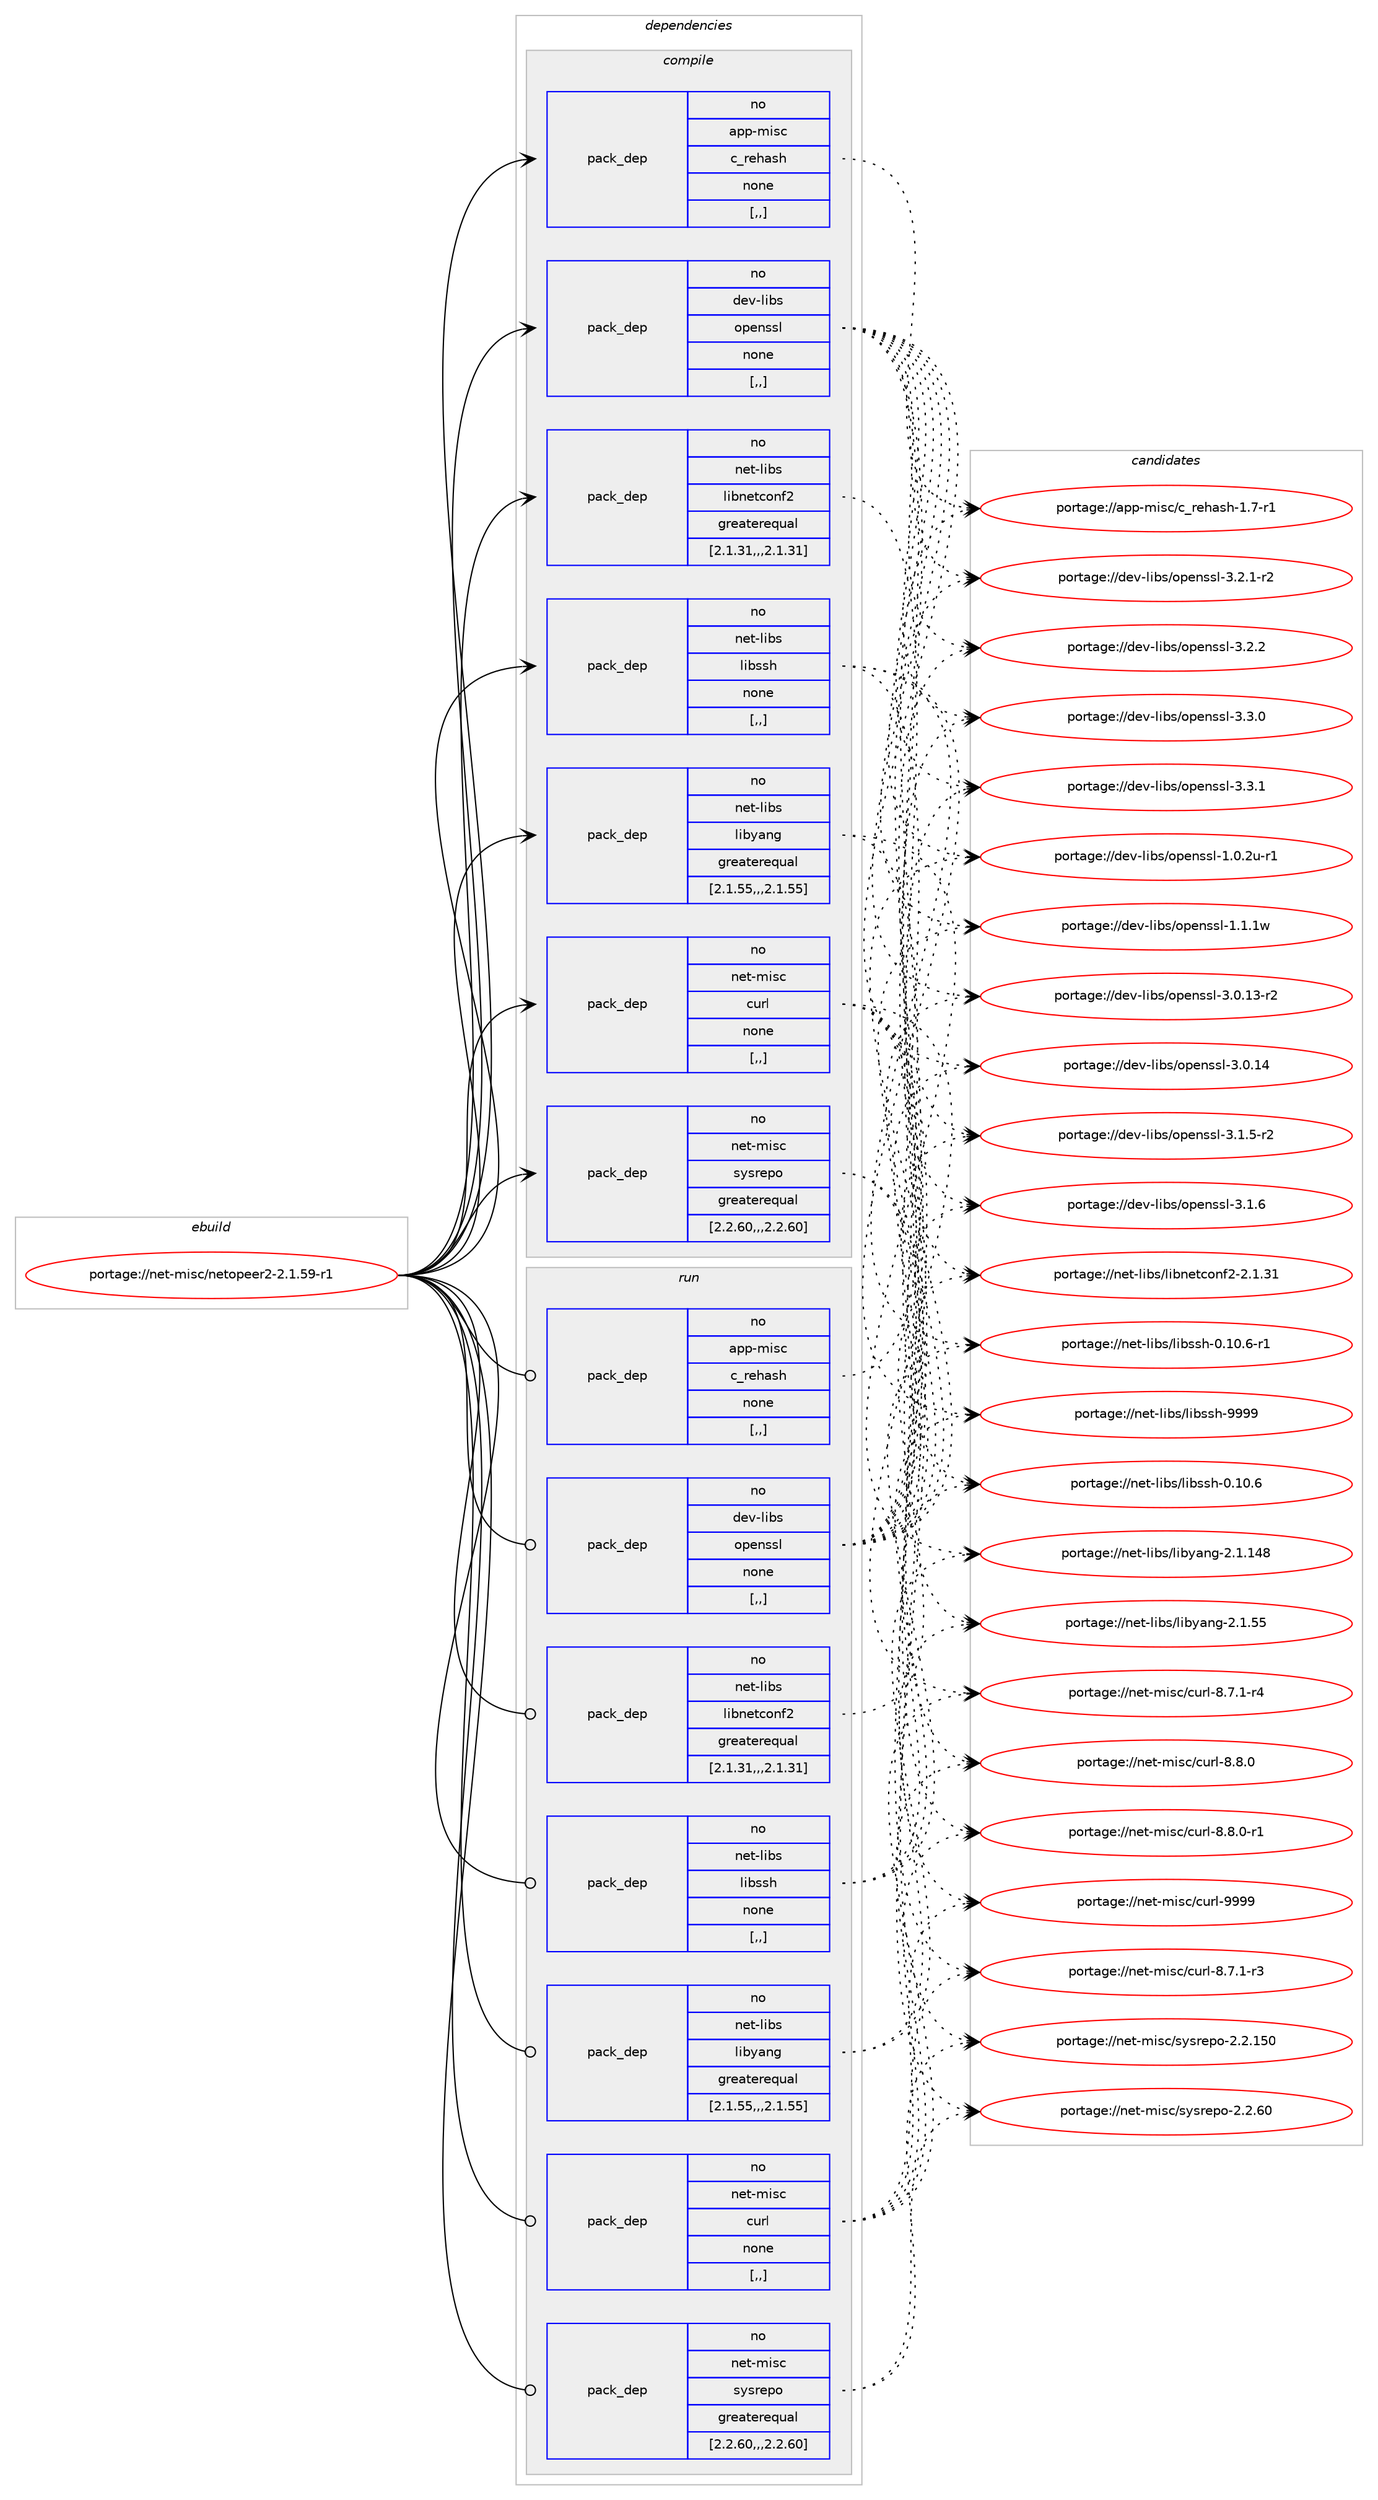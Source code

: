 digraph prolog {

# *************
# Graph options
# *************

newrank=true;
concentrate=true;
compound=true;
graph [rankdir=LR,fontname=Helvetica,fontsize=10,ranksep=1.5];#, ranksep=2.5, nodesep=0.2];
edge  [arrowhead=vee];
node  [fontname=Helvetica,fontsize=10];

# **********
# The ebuild
# **********

subgraph cluster_leftcol {
color=gray;
rank=same;
label=<<i>ebuild</i>>;
id [label="portage://net-misc/netopeer2-2.1.59-r1", color=red, width=4, href="../net-misc/netopeer2-2.1.59-r1.svg"];
}

# ****************
# The dependencies
# ****************

subgraph cluster_midcol {
color=gray;
label=<<i>dependencies</i>>;
subgraph cluster_compile {
fillcolor="#eeeeee";
style=filled;
label=<<i>compile</i>>;
subgraph pack265406 {
dependency363653 [label=<<TABLE BORDER="0" CELLBORDER="1" CELLSPACING="0" CELLPADDING="4" WIDTH="220"><TR><TD ROWSPAN="6" CELLPADDING="30">pack_dep</TD></TR><TR><TD WIDTH="110">no</TD></TR><TR><TD>app-misc</TD></TR><TR><TD>c_rehash</TD></TR><TR><TD>none</TD></TR><TR><TD>[,,]</TD></TR></TABLE>>, shape=none, color=blue];
}
id:e -> dependency363653:w [weight=20,style="solid",arrowhead="vee"];
subgraph pack265407 {
dependency363654 [label=<<TABLE BORDER="0" CELLBORDER="1" CELLSPACING="0" CELLPADDING="4" WIDTH="220"><TR><TD ROWSPAN="6" CELLPADDING="30">pack_dep</TD></TR><TR><TD WIDTH="110">no</TD></TR><TR><TD>dev-libs</TD></TR><TR><TD>openssl</TD></TR><TR><TD>none</TD></TR><TR><TD>[,,]</TD></TR></TABLE>>, shape=none, color=blue];
}
id:e -> dependency363654:w [weight=20,style="solid",arrowhead="vee"];
subgraph pack265408 {
dependency363655 [label=<<TABLE BORDER="0" CELLBORDER="1" CELLSPACING="0" CELLPADDING="4" WIDTH="220"><TR><TD ROWSPAN="6" CELLPADDING="30">pack_dep</TD></TR><TR><TD WIDTH="110">no</TD></TR><TR><TD>net-libs</TD></TR><TR><TD>libnetconf2</TD></TR><TR><TD>greaterequal</TD></TR><TR><TD>[2.1.31,,,2.1.31]</TD></TR></TABLE>>, shape=none, color=blue];
}
id:e -> dependency363655:w [weight=20,style="solid",arrowhead="vee"];
subgraph pack265409 {
dependency363656 [label=<<TABLE BORDER="0" CELLBORDER="1" CELLSPACING="0" CELLPADDING="4" WIDTH="220"><TR><TD ROWSPAN="6" CELLPADDING="30">pack_dep</TD></TR><TR><TD WIDTH="110">no</TD></TR><TR><TD>net-libs</TD></TR><TR><TD>libssh</TD></TR><TR><TD>none</TD></TR><TR><TD>[,,]</TD></TR></TABLE>>, shape=none, color=blue];
}
id:e -> dependency363656:w [weight=20,style="solid",arrowhead="vee"];
subgraph pack265410 {
dependency363657 [label=<<TABLE BORDER="0" CELLBORDER="1" CELLSPACING="0" CELLPADDING="4" WIDTH="220"><TR><TD ROWSPAN="6" CELLPADDING="30">pack_dep</TD></TR><TR><TD WIDTH="110">no</TD></TR><TR><TD>net-libs</TD></TR><TR><TD>libyang</TD></TR><TR><TD>greaterequal</TD></TR><TR><TD>[2.1.55,,,2.1.55]</TD></TR></TABLE>>, shape=none, color=blue];
}
id:e -> dependency363657:w [weight=20,style="solid",arrowhead="vee"];
subgraph pack265411 {
dependency363658 [label=<<TABLE BORDER="0" CELLBORDER="1" CELLSPACING="0" CELLPADDING="4" WIDTH="220"><TR><TD ROWSPAN="6" CELLPADDING="30">pack_dep</TD></TR><TR><TD WIDTH="110">no</TD></TR><TR><TD>net-misc</TD></TR><TR><TD>curl</TD></TR><TR><TD>none</TD></TR><TR><TD>[,,]</TD></TR></TABLE>>, shape=none, color=blue];
}
id:e -> dependency363658:w [weight=20,style="solid",arrowhead="vee"];
subgraph pack265412 {
dependency363659 [label=<<TABLE BORDER="0" CELLBORDER="1" CELLSPACING="0" CELLPADDING="4" WIDTH="220"><TR><TD ROWSPAN="6" CELLPADDING="30">pack_dep</TD></TR><TR><TD WIDTH="110">no</TD></TR><TR><TD>net-misc</TD></TR><TR><TD>sysrepo</TD></TR><TR><TD>greaterequal</TD></TR><TR><TD>[2.2.60,,,2.2.60]</TD></TR></TABLE>>, shape=none, color=blue];
}
id:e -> dependency363659:w [weight=20,style="solid",arrowhead="vee"];
}
subgraph cluster_compileandrun {
fillcolor="#eeeeee";
style=filled;
label=<<i>compile and run</i>>;
}
subgraph cluster_run {
fillcolor="#eeeeee";
style=filled;
label=<<i>run</i>>;
subgraph pack265413 {
dependency363660 [label=<<TABLE BORDER="0" CELLBORDER="1" CELLSPACING="0" CELLPADDING="4" WIDTH="220"><TR><TD ROWSPAN="6" CELLPADDING="30">pack_dep</TD></TR><TR><TD WIDTH="110">no</TD></TR><TR><TD>app-misc</TD></TR><TR><TD>c_rehash</TD></TR><TR><TD>none</TD></TR><TR><TD>[,,]</TD></TR></TABLE>>, shape=none, color=blue];
}
id:e -> dependency363660:w [weight=20,style="solid",arrowhead="odot"];
subgraph pack265414 {
dependency363661 [label=<<TABLE BORDER="0" CELLBORDER="1" CELLSPACING="0" CELLPADDING="4" WIDTH="220"><TR><TD ROWSPAN="6" CELLPADDING="30">pack_dep</TD></TR><TR><TD WIDTH="110">no</TD></TR><TR><TD>dev-libs</TD></TR><TR><TD>openssl</TD></TR><TR><TD>none</TD></TR><TR><TD>[,,]</TD></TR></TABLE>>, shape=none, color=blue];
}
id:e -> dependency363661:w [weight=20,style="solid",arrowhead="odot"];
subgraph pack265415 {
dependency363662 [label=<<TABLE BORDER="0" CELLBORDER="1" CELLSPACING="0" CELLPADDING="4" WIDTH="220"><TR><TD ROWSPAN="6" CELLPADDING="30">pack_dep</TD></TR><TR><TD WIDTH="110">no</TD></TR><TR><TD>net-libs</TD></TR><TR><TD>libnetconf2</TD></TR><TR><TD>greaterequal</TD></TR><TR><TD>[2.1.31,,,2.1.31]</TD></TR></TABLE>>, shape=none, color=blue];
}
id:e -> dependency363662:w [weight=20,style="solid",arrowhead="odot"];
subgraph pack265416 {
dependency363663 [label=<<TABLE BORDER="0" CELLBORDER="1" CELLSPACING="0" CELLPADDING="4" WIDTH="220"><TR><TD ROWSPAN="6" CELLPADDING="30">pack_dep</TD></TR><TR><TD WIDTH="110">no</TD></TR><TR><TD>net-libs</TD></TR><TR><TD>libssh</TD></TR><TR><TD>none</TD></TR><TR><TD>[,,]</TD></TR></TABLE>>, shape=none, color=blue];
}
id:e -> dependency363663:w [weight=20,style="solid",arrowhead="odot"];
subgraph pack265417 {
dependency363664 [label=<<TABLE BORDER="0" CELLBORDER="1" CELLSPACING="0" CELLPADDING="4" WIDTH="220"><TR><TD ROWSPAN="6" CELLPADDING="30">pack_dep</TD></TR><TR><TD WIDTH="110">no</TD></TR><TR><TD>net-libs</TD></TR><TR><TD>libyang</TD></TR><TR><TD>greaterequal</TD></TR><TR><TD>[2.1.55,,,2.1.55]</TD></TR></TABLE>>, shape=none, color=blue];
}
id:e -> dependency363664:w [weight=20,style="solid",arrowhead="odot"];
subgraph pack265418 {
dependency363665 [label=<<TABLE BORDER="0" CELLBORDER="1" CELLSPACING="0" CELLPADDING="4" WIDTH="220"><TR><TD ROWSPAN="6" CELLPADDING="30">pack_dep</TD></TR><TR><TD WIDTH="110">no</TD></TR><TR><TD>net-misc</TD></TR><TR><TD>curl</TD></TR><TR><TD>none</TD></TR><TR><TD>[,,]</TD></TR></TABLE>>, shape=none, color=blue];
}
id:e -> dependency363665:w [weight=20,style="solid",arrowhead="odot"];
subgraph pack265419 {
dependency363666 [label=<<TABLE BORDER="0" CELLBORDER="1" CELLSPACING="0" CELLPADDING="4" WIDTH="220"><TR><TD ROWSPAN="6" CELLPADDING="30">pack_dep</TD></TR><TR><TD WIDTH="110">no</TD></TR><TR><TD>net-misc</TD></TR><TR><TD>sysrepo</TD></TR><TR><TD>greaterequal</TD></TR><TR><TD>[2.2.60,,,2.2.60]</TD></TR></TABLE>>, shape=none, color=blue];
}
id:e -> dependency363666:w [weight=20,style="solid",arrowhead="odot"];
}
}

# **************
# The candidates
# **************

subgraph cluster_choices {
rank=same;
color=gray;
label=<<i>candidates</i>>;

subgraph choice265406 {
color=black;
nodesep=1;
choice97112112451091051159947999511410110497115104454946554511449 [label="portage://app-misc/c_rehash-1.7-r1", color=red, width=4,href="../app-misc/c_rehash-1.7-r1.svg"];
dependency363653:e -> choice97112112451091051159947999511410110497115104454946554511449:w [style=dotted,weight="100"];
}
subgraph choice265407 {
color=black;
nodesep=1;
choice1001011184510810598115471111121011101151151084549464846501174511449 [label="portage://dev-libs/openssl-1.0.2u-r1", color=red, width=4,href="../dev-libs/openssl-1.0.2u-r1.svg"];
choice100101118451081059811547111112101110115115108454946494649119 [label="portage://dev-libs/openssl-1.1.1w", color=red, width=4,href="../dev-libs/openssl-1.1.1w.svg"];
choice100101118451081059811547111112101110115115108455146484649514511450 [label="portage://dev-libs/openssl-3.0.13-r2", color=red, width=4,href="../dev-libs/openssl-3.0.13-r2.svg"];
choice10010111845108105981154711111210111011511510845514648464952 [label="portage://dev-libs/openssl-3.0.14", color=red, width=4,href="../dev-libs/openssl-3.0.14.svg"];
choice1001011184510810598115471111121011101151151084551464946534511450 [label="portage://dev-libs/openssl-3.1.5-r2", color=red, width=4,href="../dev-libs/openssl-3.1.5-r2.svg"];
choice100101118451081059811547111112101110115115108455146494654 [label="portage://dev-libs/openssl-3.1.6", color=red, width=4,href="../dev-libs/openssl-3.1.6.svg"];
choice1001011184510810598115471111121011101151151084551465046494511450 [label="portage://dev-libs/openssl-3.2.1-r2", color=red, width=4,href="../dev-libs/openssl-3.2.1-r2.svg"];
choice100101118451081059811547111112101110115115108455146504650 [label="portage://dev-libs/openssl-3.2.2", color=red, width=4,href="../dev-libs/openssl-3.2.2.svg"];
choice100101118451081059811547111112101110115115108455146514648 [label="portage://dev-libs/openssl-3.3.0", color=red, width=4,href="../dev-libs/openssl-3.3.0.svg"];
choice100101118451081059811547111112101110115115108455146514649 [label="portage://dev-libs/openssl-3.3.1", color=red, width=4,href="../dev-libs/openssl-3.3.1.svg"];
dependency363654:e -> choice1001011184510810598115471111121011101151151084549464846501174511449:w [style=dotted,weight="100"];
dependency363654:e -> choice100101118451081059811547111112101110115115108454946494649119:w [style=dotted,weight="100"];
dependency363654:e -> choice100101118451081059811547111112101110115115108455146484649514511450:w [style=dotted,weight="100"];
dependency363654:e -> choice10010111845108105981154711111210111011511510845514648464952:w [style=dotted,weight="100"];
dependency363654:e -> choice1001011184510810598115471111121011101151151084551464946534511450:w [style=dotted,weight="100"];
dependency363654:e -> choice100101118451081059811547111112101110115115108455146494654:w [style=dotted,weight="100"];
dependency363654:e -> choice1001011184510810598115471111121011101151151084551465046494511450:w [style=dotted,weight="100"];
dependency363654:e -> choice100101118451081059811547111112101110115115108455146504650:w [style=dotted,weight="100"];
dependency363654:e -> choice100101118451081059811547111112101110115115108455146514648:w [style=dotted,weight="100"];
dependency363654:e -> choice100101118451081059811547111112101110115115108455146514649:w [style=dotted,weight="100"];
}
subgraph choice265408 {
color=black;
nodesep=1;
choice11010111645108105981154710810598110101116991111101025045504649465149 [label="portage://net-libs/libnetconf2-2.1.31", color=red, width=4,href="../net-libs/libnetconf2-2.1.31.svg"];
dependency363655:e -> choice11010111645108105981154710810598110101116991111101025045504649465149:w [style=dotted,weight="100"];
}
subgraph choice265409 {
color=black;
nodesep=1;
choice1101011164510810598115471081059811511510445484649484654 [label="portage://net-libs/libssh-0.10.6", color=red, width=4,href="../net-libs/libssh-0.10.6.svg"];
choice11010111645108105981154710810598115115104454846494846544511449 [label="portage://net-libs/libssh-0.10.6-r1", color=red, width=4,href="../net-libs/libssh-0.10.6-r1.svg"];
choice110101116451081059811547108105981151151044557575757 [label="portage://net-libs/libssh-9999", color=red, width=4,href="../net-libs/libssh-9999.svg"];
dependency363656:e -> choice1101011164510810598115471081059811511510445484649484654:w [style=dotted,weight="100"];
dependency363656:e -> choice11010111645108105981154710810598115115104454846494846544511449:w [style=dotted,weight="100"];
dependency363656:e -> choice110101116451081059811547108105981151151044557575757:w [style=dotted,weight="100"];
}
subgraph choice265410 {
color=black;
nodesep=1;
choice11010111645108105981154710810598121971101034550464946495256 [label="portage://net-libs/libyang-2.1.148", color=red, width=4,href="../net-libs/libyang-2.1.148.svg"];
choice110101116451081059811547108105981219711010345504649465353 [label="portage://net-libs/libyang-2.1.55", color=red, width=4,href="../net-libs/libyang-2.1.55.svg"];
dependency363657:e -> choice11010111645108105981154710810598121971101034550464946495256:w [style=dotted,weight="100"];
dependency363657:e -> choice110101116451081059811547108105981219711010345504649465353:w [style=dotted,weight="100"];
}
subgraph choice265411 {
color=black;
nodesep=1;
choice110101116451091051159947991171141084556465546494511451 [label="portage://net-misc/curl-8.7.1-r3", color=red, width=4,href="../net-misc/curl-8.7.1-r3.svg"];
choice110101116451091051159947991171141084556465546494511452 [label="portage://net-misc/curl-8.7.1-r4", color=red, width=4,href="../net-misc/curl-8.7.1-r4.svg"];
choice11010111645109105115994799117114108455646564648 [label="portage://net-misc/curl-8.8.0", color=red, width=4,href="../net-misc/curl-8.8.0.svg"];
choice110101116451091051159947991171141084556465646484511449 [label="portage://net-misc/curl-8.8.0-r1", color=red, width=4,href="../net-misc/curl-8.8.0-r1.svg"];
choice110101116451091051159947991171141084557575757 [label="portage://net-misc/curl-9999", color=red, width=4,href="../net-misc/curl-9999.svg"];
dependency363658:e -> choice110101116451091051159947991171141084556465546494511451:w [style=dotted,weight="100"];
dependency363658:e -> choice110101116451091051159947991171141084556465546494511452:w [style=dotted,weight="100"];
dependency363658:e -> choice11010111645109105115994799117114108455646564648:w [style=dotted,weight="100"];
dependency363658:e -> choice110101116451091051159947991171141084556465646484511449:w [style=dotted,weight="100"];
dependency363658:e -> choice110101116451091051159947991171141084557575757:w [style=dotted,weight="100"];
}
subgraph choice265412 {
color=black;
nodesep=1;
choice1101011164510910511599471151211151141011121114550465046495348 [label="portage://net-misc/sysrepo-2.2.150", color=red, width=4,href="../net-misc/sysrepo-2.2.150.svg"];
choice11010111645109105115994711512111511410111211145504650465448 [label="portage://net-misc/sysrepo-2.2.60", color=red, width=4,href="../net-misc/sysrepo-2.2.60.svg"];
dependency363659:e -> choice1101011164510910511599471151211151141011121114550465046495348:w [style=dotted,weight="100"];
dependency363659:e -> choice11010111645109105115994711512111511410111211145504650465448:w [style=dotted,weight="100"];
}
subgraph choice265413 {
color=black;
nodesep=1;
choice97112112451091051159947999511410110497115104454946554511449 [label="portage://app-misc/c_rehash-1.7-r1", color=red, width=4,href="../app-misc/c_rehash-1.7-r1.svg"];
dependency363660:e -> choice97112112451091051159947999511410110497115104454946554511449:w [style=dotted,weight="100"];
}
subgraph choice265414 {
color=black;
nodesep=1;
choice1001011184510810598115471111121011101151151084549464846501174511449 [label="portage://dev-libs/openssl-1.0.2u-r1", color=red, width=4,href="../dev-libs/openssl-1.0.2u-r1.svg"];
choice100101118451081059811547111112101110115115108454946494649119 [label="portage://dev-libs/openssl-1.1.1w", color=red, width=4,href="../dev-libs/openssl-1.1.1w.svg"];
choice100101118451081059811547111112101110115115108455146484649514511450 [label="portage://dev-libs/openssl-3.0.13-r2", color=red, width=4,href="../dev-libs/openssl-3.0.13-r2.svg"];
choice10010111845108105981154711111210111011511510845514648464952 [label="portage://dev-libs/openssl-3.0.14", color=red, width=4,href="../dev-libs/openssl-3.0.14.svg"];
choice1001011184510810598115471111121011101151151084551464946534511450 [label="portage://dev-libs/openssl-3.1.5-r2", color=red, width=4,href="../dev-libs/openssl-3.1.5-r2.svg"];
choice100101118451081059811547111112101110115115108455146494654 [label="portage://dev-libs/openssl-3.1.6", color=red, width=4,href="../dev-libs/openssl-3.1.6.svg"];
choice1001011184510810598115471111121011101151151084551465046494511450 [label="portage://dev-libs/openssl-3.2.1-r2", color=red, width=4,href="../dev-libs/openssl-3.2.1-r2.svg"];
choice100101118451081059811547111112101110115115108455146504650 [label="portage://dev-libs/openssl-3.2.2", color=red, width=4,href="../dev-libs/openssl-3.2.2.svg"];
choice100101118451081059811547111112101110115115108455146514648 [label="portage://dev-libs/openssl-3.3.0", color=red, width=4,href="../dev-libs/openssl-3.3.0.svg"];
choice100101118451081059811547111112101110115115108455146514649 [label="portage://dev-libs/openssl-3.3.1", color=red, width=4,href="../dev-libs/openssl-3.3.1.svg"];
dependency363661:e -> choice1001011184510810598115471111121011101151151084549464846501174511449:w [style=dotted,weight="100"];
dependency363661:e -> choice100101118451081059811547111112101110115115108454946494649119:w [style=dotted,weight="100"];
dependency363661:e -> choice100101118451081059811547111112101110115115108455146484649514511450:w [style=dotted,weight="100"];
dependency363661:e -> choice10010111845108105981154711111210111011511510845514648464952:w [style=dotted,weight="100"];
dependency363661:e -> choice1001011184510810598115471111121011101151151084551464946534511450:w [style=dotted,weight="100"];
dependency363661:e -> choice100101118451081059811547111112101110115115108455146494654:w [style=dotted,weight="100"];
dependency363661:e -> choice1001011184510810598115471111121011101151151084551465046494511450:w [style=dotted,weight="100"];
dependency363661:e -> choice100101118451081059811547111112101110115115108455146504650:w [style=dotted,weight="100"];
dependency363661:e -> choice100101118451081059811547111112101110115115108455146514648:w [style=dotted,weight="100"];
dependency363661:e -> choice100101118451081059811547111112101110115115108455146514649:w [style=dotted,weight="100"];
}
subgraph choice265415 {
color=black;
nodesep=1;
choice11010111645108105981154710810598110101116991111101025045504649465149 [label="portage://net-libs/libnetconf2-2.1.31", color=red, width=4,href="../net-libs/libnetconf2-2.1.31.svg"];
dependency363662:e -> choice11010111645108105981154710810598110101116991111101025045504649465149:w [style=dotted,weight="100"];
}
subgraph choice265416 {
color=black;
nodesep=1;
choice1101011164510810598115471081059811511510445484649484654 [label="portage://net-libs/libssh-0.10.6", color=red, width=4,href="../net-libs/libssh-0.10.6.svg"];
choice11010111645108105981154710810598115115104454846494846544511449 [label="portage://net-libs/libssh-0.10.6-r1", color=red, width=4,href="../net-libs/libssh-0.10.6-r1.svg"];
choice110101116451081059811547108105981151151044557575757 [label="portage://net-libs/libssh-9999", color=red, width=4,href="../net-libs/libssh-9999.svg"];
dependency363663:e -> choice1101011164510810598115471081059811511510445484649484654:w [style=dotted,weight="100"];
dependency363663:e -> choice11010111645108105981154710810598115115104454846494846544511449:w [style=dotted,weight="100"];
dependency363663:e -> choice110101116451081059811547108105981151151044557575757:w [style=dotted,weight="100"];
}
subgraph choice265417 {
color=black;
nodesep=1;
choice11010111645108105981154710810598121971101034550464946495256 [label="portage://net-libs/libyang-2.1.148", color=red, width=4,href="../net-libs/libyang-2.1.148.svg"];
choice110101116451081059811547108105981219711010345504649465353 [label="portage://net-libs/libyang-2.1.55", color=red, width=4,href="../net-libs/libyang-2.1.55.svg"];
dependency363664:e -> choice11010111645108105981154710810598121971101034550464946495256:w [style=dotted,weight="100"];
dependency363664:e -> choice110101116451081059811547108105981219711010345504649465353:w [style=dotted,weight="100"];
}
subgraph choice265418 {
color=black;
nodesep=1;
choice110101116451091051159947991171141084556465546494511451 [label="portage://net-misc/curl-8.7.1-r3", color=red, width=4,href="../net-misc/curl-8.7.1-r3.svg"];
choice110101116451091051159947991171141084556465546494511452 [label="portage://net-misc/curl-8.7.1-r4", color=red, width=4,href="../net-misc/curl-8.7.1-r4.svg"];
choice11010111645109105115994799117114108455646564648 [label="portage://net-misc/curl-8.8.0", color=red, width=4,href="../net-misc/curl-8.8.0.svg"];
choice110101116451091051159947991171141084556465646484511449 [label="portage://net-misc/curl-8.8.0-r1", color=red, width=4,href="../net-misc/curl-8.8.0-r1.svg"];
choice110101116451091051159947991171141084557575757 [label="portage://net-misc/curl-9999", color=red, width=4,href="../net-misc/curl-9999.svg"];
dependency363665:e -> choice110101116451091051159947991171141084556465546494511451:w [style=dotted,weight="100"];
dependency363665:e -> choice110101116451091051159947991171141084556465546494511452:w [style=dotted,weight="100"];
dependency363665:e -> choice11010111645109105115994799117114108455646564648:w [style=dotted,weight="100"];
dependency363665:e -> choice110101116451091051159947991171141084556465646484511449:w [style=dotted,weight="100"];
dependency363665:e -> choice110101116451091051159947991171141084557575757:w [style=dotted,weight="100"];
}
subgraph choice265419 {
color=black;
nodesep=1;
choice1101011164510910511599471151211151141011121114550465046495348 [label="portage://net-misc/sysrepo-2.2.150", color=red, width=4,href="../net-misc/sysrepo-2.2.150.svg"];
choice11010111645109105115994711512111511410111211145504650465448 [label="portage://net-misc/sysrepo-2.2.60", color=red, width=4,href="../net-misc/sysrepo-2.2.60.svg"];
dependency363666:e -> choice1101011164510910511599471151211151141011121114550465046495348:w [style=dotted,weight="100"];
dependency363666:e -> choice11010111645109105115994711512111511410111211145504650465448:w [style=dotted,weight="100"];
}
}

}
